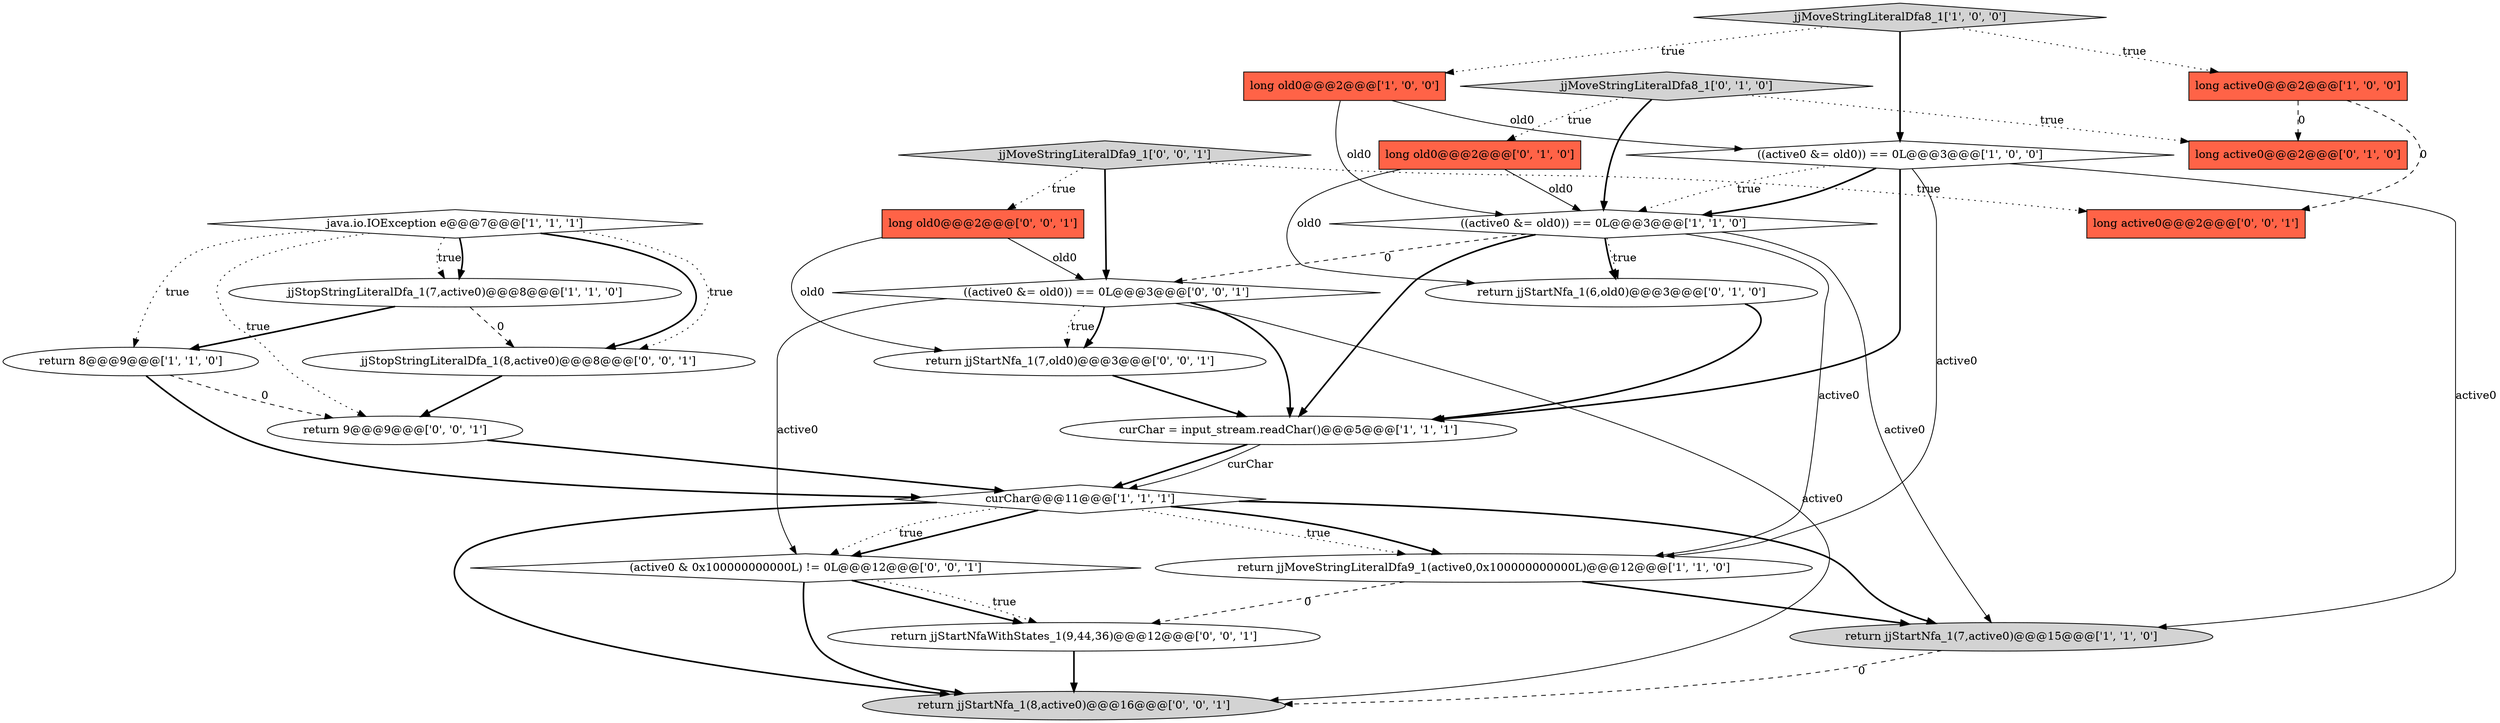 digraph {
6 [style = filled, label = "return jjStartNfa_1(7,active0)@@@15@@@['1', '1', '0']", fillcolor = lightgray, shape = ellipse image = "AAA0AAABBB1BBB"];
15 [style = filled, label = "jjMoveStringLiteralDfa8_1['0', '1', '0']", fillcolor = lightgray, shape = diamond image = "AAA0AAABBB2BBB"];
16 [style = filled, label = "(active0 & 0x100000000000L) != 0L@@@12@@@['0', '0', '1']", fillcolor = white, shape = diamond image = "AAA0AAABBB3BBB"];
23 [style = filled, label = "jjMoveStringLiteralDfa9_1['0', '0', '1']", fillcolor = lightgray, shape = diamond image = "AAA0AAABBB3BBB"];
17 [style = filled, label = "return jjStartNfa_1(8,active0)@@@16@@@['0', '0', '1']", fillcolor = lightgray, shape = ellipse image = "AAA0AAABBB3BBB"];
11 [style = filled, label = "jjMoveStringLiteralDfa8_1['1', '0', '0']", fillcolor = lightgray, shape = diamond image = "AAA0AAABBB1BBB"];
2 [style = filled, label = "long old0@@@2@@@['1', '0', '0']", fillcolor = tomato, shape = box image = "AAA0AAABBB1BBB"];
22 [style = filled, label = "return 9@@@9@@@['0', '0', '1']", fillcolor = white, shape = ellipse image = "AAA0AAABBB3BBB"];
1 [style = filled, label = "return 8@@@9@@@['1', '1', '0']", fillcolor = white, shape = ellipse image = "AAA0AAABBB1BBB"];
10 [style = filled, label = "curChar = input_stream.readChar()@@@5@@@['1', '1', '1']", fillcolor = white, shape = ellipse image = "AAA0AAABBB1BBB"];
12 [style = filled, label = "return jjStartNfa_1(6,old0)@@@3@@@['0', '1', '0']", fillcolor = white, shape = ellipse image = "AAA0AAABBB2BBB"];
24 [style = filled, label = "long old0@@@2@@@['0', '0', '1']", fillcolor = tomato, shape = box image = "AAA0AAABBB3BBB"];
21 [style = filled, label = "return jjStartNfaWithStates_1(9,44,36)@@@12@@@['0', '0', '1']", fillcolor = white, shape = ellipse image = "AAA0AAABBB3BBB"];
7 [style = filled, label = "long active0@@@2@@@['1', '0', '0']", fillcolor = tomato, shape = box image = "AAA1AAABBB1BBB"];
19 [style = filled, label = "return jjStartNfa_1(7,old0)@@@3@@@['0', '0', '1']", fillcolor = white, shape = ellipse image = "AAA0AAABBB3BBB"];
20 [style = filled, label = "((active0 &= old0)) == 0L@@@3@@@['0', '0', '1']", fillcolor = white, shape = diamond image = "AAA0AAABBB3BBB"];
14 [style = filled, label = "long active0@@@2@@@['0', '1', '0']", fillcolor = tomato, shape = box image = "AAA1AAABBB2BBB"];
0 [style = filled, label = "return jjMoveStringLiteralDfa9_1(active0,0x100000000000L)@@@12@@@['1', '1', '0']", fillcolor = white, shape = ellipse image = "AAA0AAABBB1BBB"];
18 [style = filled, label = "jjStopStringLiteralDfa_1(8,active0)@@@8@@@['0', '0', '1']", fillcolor = white, shape = ellipse image = "AAA0AAABBB3BBB"];
4 [style = filled, label = "jjStopStringLiteralDfa_1(7,active0)@@@8@@@['1', '1', '0']", fillcolor = white, shape = ellipse image = "AAA0AAABBB1BBB"];
3 [style = filled, label = "((active0 &= old0)) == 0L@@@3@@@['1', '0', '0']", fillcolor = white, shape = diamond image = "AAA0AAABBB1BBB"];
13 [style = filled, label = "long old0@@@2@@@['0', '1', '0']", fillcolor = tomato, shape = box image = "AAA0AAABBB2BBB"];
8 [style = filled, label = "java.io.IOException e@@@7@@@['1', '1', '1']", fillcolor = white, shape = diamond image = "AAA0AAABBB1BBB"];
25 [style = filled, label = "long active0@@@2@@@['0', '0', '1']", fillcolor = tomato, shape = box image = "AAA0AAABBB3BBB"];
5 [style = filled, label = "curChar@@@11@@@['1', '1', '1']", fillcolor = white, shape = diamond image = "AAA0AAABBB1BBB"];
9 [style = filled, label = "((active0 &= old0)) == 0L@@@3@@@['1', '1', '0']", fillcolor = white, shape = diamond image = "AAA0AAABBB1BBB"];
1->5 [style = bold, label=""];
11->7 [style = dotted, label="true"];
9->20 [style = dashed, label="0"];
4->18 [style = dashed, label="0"];
9->12 [style = dotted, label="true"];
23->20 [style = bold, label=""];
0->6 [style = bold, label=""];
8->18 [style = bold, label=""];
7->14 [style = dashed, label="0"];
3->6 [style = solid, label="active0"];
2->9 [style = solid, label="old0"];
19->10 [style = bold, label=""];
24->20 [style = solid, label="old0"];
20->16 [style = solid, label="active0"];
6->17 [style = dashed, label="0"];
5->0 [style = dotted, label="true"];
16->17 [style = bold, label=""];
3->9 [style = dotted, label="true"];
9->10 [style = bold, label=""];
9->0 [style = solid, label="active0"];
15->14 [style = dotted, label="true"];
5->17 [style = bold, label=""];
22->5 [style = bold, label=""];
8->4 [style = dotted, label="true"];
24->19 [style = solid, label="old0"];
1->22 [style = dashed, label="0"];
15->13 [style = dotted, label="true"];
20->10 [style = bold, label=""];
13->9 [style = solid, label="old0"];
5->16 [style = bold, label=""];
3->0 [style = solid, label="active0"];
8->1 [style = dotted, label="true"];
3->9 [style = bold, label=""];
3->10 [style = bold, label=""];
11->2 [style = dotted, label="true"];
12->10 [style = bold, label=""];
18->22 [style = bold, label=""];
9->6 [style = solid, label="active0"];
10->5 [style = bold, label=""];
5->6 [style = bold, label=""];
5->0 [style = bold, label=""];
11->3 [style = bold, label=""];
15->9 [style = bold, label=""];
0->21 [style = dashed, label="0"];
16->21 [style = bold, label=""];
10->5 [style = solid, label="curChar"];
5->16 [style = dotted, label="true"];
8->22 [style = dotted, label="true"];
7->25 [style = dashed, label="0"];
8->18 [style = dotted, label="true"];
16->21 [style = dotted, label="true"];
2->3 [style = solid, label="old0"];
20->17 [style = solid, label="active0"];
20->19 [style = dotted, label="true"];
4->1 [style = bold, label=""];
9->12 [style = bold, label=""];
8->4 [style = bold, label=""];
13->12 [style = solid, label="old0"];
20->19 [style = bold, label=""];
21->17 [style = bold, label=""];
23->24 [style = dotted, label="true"];
23->25 [style = dotted, label="true"];
}
